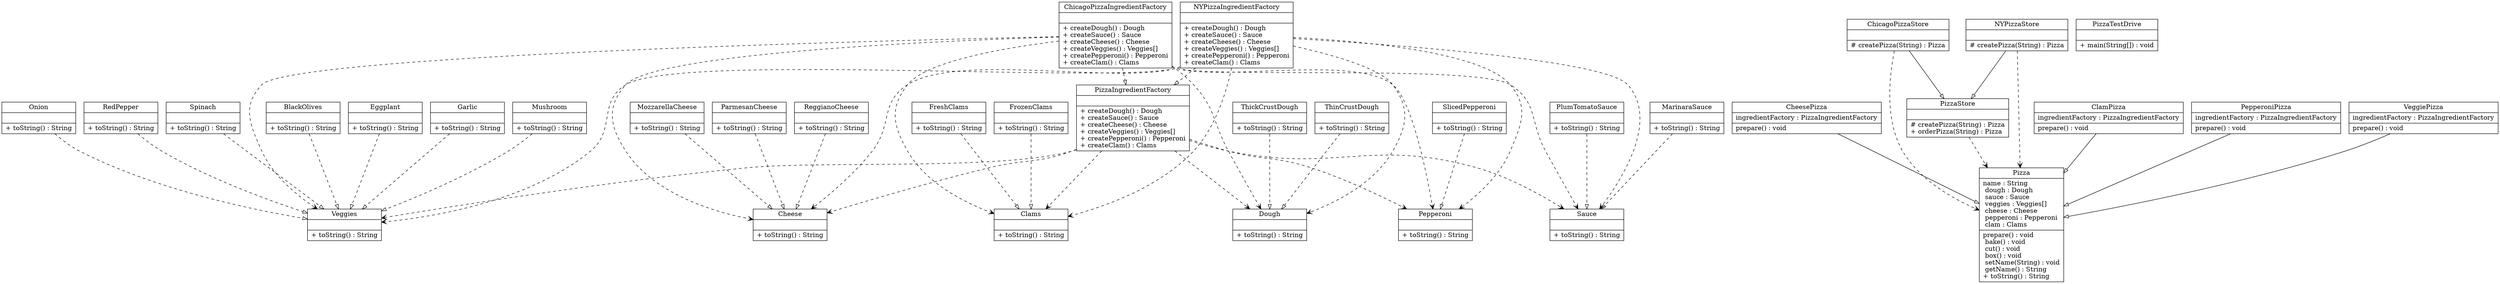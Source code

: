 digraph sassy_uml{node [shape = "record"] BlackOlives[label = "{BlackOlives||+ toString() : String\l}"]Cheese[label = "{Cheese||+ toString() : String\l}"]CheesePizza[label = "{CheesePizza| ingredientFactory : PizzaIngredientFactory\l| prepare() : void\l}"]ChicagoPizzaIngredientFactory[label = "{ChicagoPizzaIngredientFactory||+ createDough() : Dough\l+ createSauce() : Sauce\l+ createCheese() : Cheese\l+ createVeggies() : Veggies[]\l+ createPepperoni() : Pepperoni\l+ createClam() : Clams\l}"]ChicagoPizzaStore[label = "{ChicagoPizzaStore||# createPizza(String) : Pizza\l}"]ClamPizza[label = "{ClamPizza| ingredientFactory : PizzaIngredientFactory\l| prepare() : void\l}"]Clams[label = "{Clams||+ toString() : String\l}"]Dough[label = "{Dough||+ toString() : String\l}"]Eggplant[label = "{Eggplant||+ toString() : String\l}"]FreshClams[label = "{FreshClams||+ toString() : String\l}"]FrozenClams[label = "{FrozenClams||+ toString() : String\l}"]Garlic[label = "{Garlic||+ toString() : String\l}"]MarinaraSauce[label = "{MarinaraSauce||+ toString() : String\l}"]MozzarellaCheese[label = "{MozzarellaCheese||+ toString() : String\l}"]Mushroom[label = "{Mushroom||+ toString() : String\l}"]NYPizzaIngredientFactory[label = "{NYPizzaIngredientFactory||+ createDough() : Dough\l+ createSauce() : Sauce\l+ createCheese() : Cheese\l+ createVeggies() : Veggies[]\l+ createPepperoni() : Pepperoni\l+ createClam() : Clams\l}"]NYPizzaStore[label = "{NYPizzaStore||# createPizza(String) : Pizza\l}"]Onion[label = "{Onion||+ toString() : String\l}"]ParmesanCheese[label = "{ParmesanCheese||+ toString() : String\l}"]Pepperoni[label = "{Pepperoni||+ toString() : String\l}"]PepperoniPizza[label = "{PepperoniPizza| ingredientFactory : PizzaIngredientFactory\l| prepare() : void\l}"]Pizza[label = "{Pizza| name : String\l dough : Dough\l sauce : Sauce\l veggies : Veggies[]\l cheese : Cheese\l pepperoni : Pepperoni\l clam : Clams\l| prepare() : void\l bake() : void\l cut() : void\l box() : void\l setName(String) : void\l getName() : String\l+ toString() : String\l}"]PizzaIngredientFactory[label = "{PizzaIngredientFactory||+ createDough() : Dough\l+ createSauce() : Sauce\l+ createCheese() : Cheese\l+ createVeggies() : Veggies[]\l+ createPepperoni() : Pepperoni\l+ createClam() : Clams\l}"]PizzaStore[label = "{PizzaStore||# createPizza(String) : Pizza\l+ orderPizza(String) : Pizza\l}"]PizzaTestDrive[label = "{PizzaTestDrive||+ main(String[]) : void\l}"]PlumTomatoSauce[label = "{PlumTomatoSauce||+ toString() : String\l}"]RedPepper[label = "{RedPepper||+ toString() : String\l}"]ReggianoCheese[label = "{ReggianoCheese||+ toString() : String\l}"]Sauce[label = "{Sauce||+ toString() : String\l}"]SlicedPepperoni[label = "{SlicedPepperoni||+ toString() : String\l}"]Spinach[label = "{Spinach||+ toString() : String\l}"]ThickCrustDough[label = "{ThickCrustDough||+ toString() : String\l}"]ThinCrustDough[label = "{ThinCrustDough||+ toString() : String\l}"]VeggiePizza[label = "{VeggiePizza| ingredientFactory : PizzaIngredientFactory\l| prepare() : void\l}"]Veggies[label = "{Veggies||+ toString() : String\l}"]edge [arrowhead = "empty"] [style = "dashed"] PlumTomatoSauce->Sauce
edge [arrowhead = "empty"] [style = "solid"] CheesePizza->Pizza
edge [arrowhead = "vee"] [style = "dashed"] NYPizzaIngredientFactory->Pepperoni
edge [arrowhead = "vee"] [style = "dashed"] NYPizzaStore->Pizza
edge [arrowhead = "empty"] [style = "dashed"] RedPepper->Veggies
edge [arrowhead = "empty"] [style = "solid"] VeggiePizza->Pizza
edge [arrowhead = "vee"] [style = "dashed"] ChicagoPizzaIngredientFactory->Dough
edge [arrowhead = "vee"] [style = "dashed"] ChicagoPizzaIngredientFactory->Sauce
edge [arrowhead = "empty"] [style = "dashed"] MozzarellaCheese->Cheese
edge [arrowhead = "empty"] [style = "dashed"] FreshClams->Clams
edge [arrowhead = "empty"] [style = "dashed"] ReggianoCheese->Cheese
edge [arrowhead = "vee"] [style = "dashed"] PizzaIngredientFactory->Sauce
edge [arrowhead = "vee"] [style = "dashed"] ChicagoPizzaIngredientFactory->Pepperoni
edge [arrowhead = "empty"] [style = "dashed"] Spinach->Veggies
edge [arrowhead = "empty"] [style = "dashed"] ChicagoPizzaIngredientFactory->PizzaIngredientFactory
edge [arrowhead = "vee"] [style = "dashed"] NYPizzaIngredientFactory->Clams
edge [arrowhead = "vee"] [style = "dashed"] ChicagoPizzaIngredientFactory->Cheese
edge [arrowhead = "empty"] [style = "dashed"] Eggplant->Veggies
edge [arrowhead = "vee"] [style = "dashed"] NYPizzaIngredientFactory->Dough
edge [arrowhead = "empty"] [style = "dashed"] Onion->Veggies
edge [arrowhead = "empty"] [style = "dashed"] MarinaraSauce->Sauce
edge [arrowhead = "vee"] [style = "dashed"] PizzaIngredientFactory->Veggies
edge [arrowhead = "empty"] [style = "dashed"] Garlic->Veggies
edge [arrowhead = "vee"] [style = "dashed"] ChicagoPizzaStore->Pizza
edge [arrowhead = "vee"] [style = "dashed"] PizzaStore->Pizza
edge [arrowhead = "empty"] [style = "dashed"] NYPizzaIngredientFactory->PizzaIngredientFactory
edge [arrowhead = "empty"] [style = "dashed"] ThinCrustDough->Dough
edge [arrowhead = "empty"] [style = "dashed"] BlackOlives->Veggies
edge [arrowhead = "empty"] [style = "dashed"] ThickCrustDough->Dough
edge [arrowhead = "vee"] [style = "dashed"] NYPizzaIngredientFactory->Cheese
edge [arrowhead = "vee"] [style = "dashed"] NYPizzaIngredientFactory->Veggies
edge [arrowhead = "empty"] [style = "solid"] PepperoniPizza->Pizza
edge [arrowhead = "vee"] [style = "dashed"] ChicagoPizzaIngredientFactory->Clams
edge [arrowhead = "empty"] [style = "solid"] ChicagoPizzaStore->PizzaStore
edge [arrowhead = "empty"] [style = "dashed"] ParmesanCheese->Cheese
edge [arrowhead = "vee"] [style = "dashed"] PizzaIngredientFactory->Dough
edge [arrowhead = "vee"] [style = "dashed"] PizzaIngredientFactory->Cheese
edge [arrowhead = "empty"] [style = "solid"] NYPizzaStore->PizzaStore
edge [arrowhead = "vee"] [style = "dashed"] PizzaIngredientFactory->Pepperoni
edge [arrowhead = "empty"] [style = "dashed"] SlicedPepperoni->Pepperoni
edge [arrowhead = "vee"] [style = "dashed"] NYPizzaIngredientFactory->Sauce
edge [arrowhead = "vee"] [style = "dashed"] PizzaIngredientFactory->Clams
edge [arrowhead = "empty"] [style = "solid"] ClamPizza->Pizza
edge [arrowhead = "empty"] [style = "dashed"] FrozenClams->Clams
edge [arrowhead = "empty"] [style = "dashed"] Mushroom->Veggies
edge [arrowhead = "vee"] [style = "dashed"] ChicagoPizzaIngredientFactory->Veggies
}